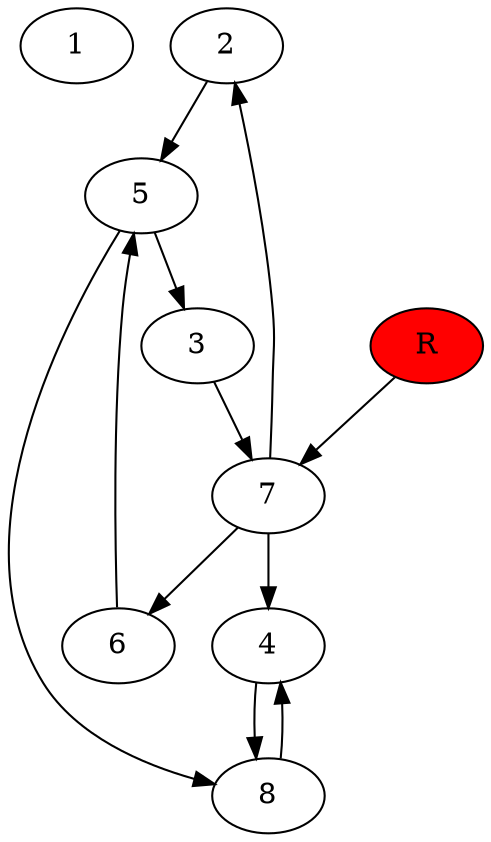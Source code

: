 digraph prb65072 {
	1
	2
	3
	4
	5
	6
	7
	8
	R [fillcolor="#ff0000" style=filled]
	2 -> 5
	3 -> 7
	4 -> 8
	5 -> 3
	5 -> 8
	6 -> 5
	7 -> 2
	7 -> 4
	7 -> 6
	8 -> 4
	R -> 7
}
